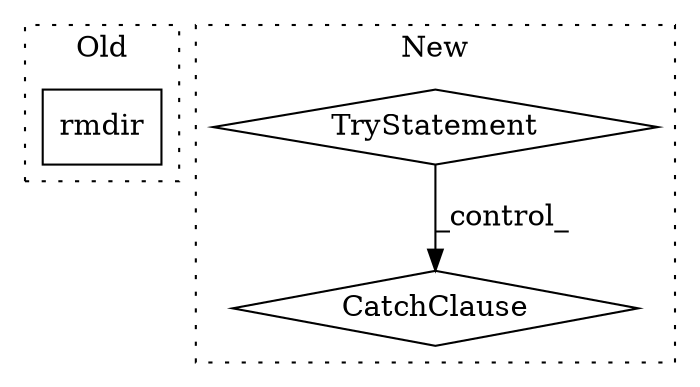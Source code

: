 digraph G {
subgraph cluster0 {
1 [label="rmdir" a="32" s="503" l="7" shape="box"];
label = "Old";
style="dotted";
}
subgraph cluster1 {
2 [label="TryStatement" a="54" s="312" l="4" shape="diamond"];
3 [label="CatchClause" a="12" s="528,560" l="11,2" shape="diamond"];
label = "New";
style="dotted";
}
2 -> 3 [label="_control_"];
}